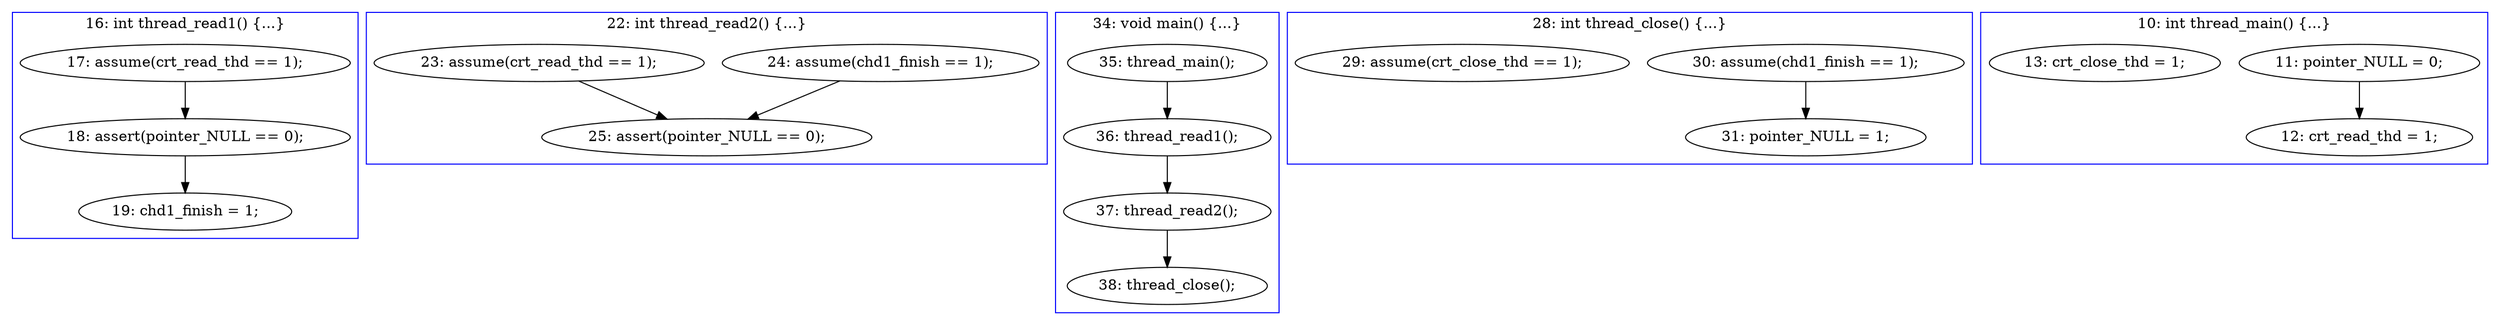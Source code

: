 digraph PartialOrder {
	compound = true
	"18: assert(pointer_NULL == 0);" -> "19: chd1_finish = 1;"
	"24: assume(chd1_finish == 1);" -> "25: assert(pointer_NULL == 0);"
	"36: thread_read1();" -> "37: thread_read2();"
	"37: thread_read2();" -> "38: thread_close();"
	"17: assume(crt_read_thd == 1);" -> "18: assert(pointer_NULL == 0);"
	"30: assume(chd1_finish == 1);" -> "31: pointer_NULL = 1;"
	"11: pointer_NULL = 0;" -> "12: crt_read_thd = 1;"
	"35: thread_main();" -> "36: thread_read1();"
	"23: assume(crt_read_thd == 1);" -> "25: assert(pointer_NULL == 0);"
	subgraph cluster1 {
		label = "10: int thread_main() {...}"
		color = blue
		"11: pointer_NULL = 0;"  [label = "11: pointer_NULL = 0;"]
		"12: crt_read_thd = 1;"  [label = "12: crt_read_thd = 1;"]
		"13: crt_close_thd = 1;"  [label = "13: crt_close_thd = 1;"]
	}
	subgraph cluster4 {
		label = "22: int thread_read2() {...}"
		color = blue
		"23: assume(crt_read_thd == 1);"  [label = "23: assume(crt_read_thd == 1);"]
		"24: assume(chd1_finish == 1);"  [label = "24: assume(chd1_finish == 1);"]
		"25: assert(pointer_NULL == 0);"  [label = "25: assert(pointer_NULL == 0);"]
	}
	subgraph cluster5 {
		label = "16: int thread_read1() {...}"
		color = blue
		"18: assert(pointer_NULL == 0);"  [label = "18: assert(pointer_NULL == 0);"]
		"19: chd1_finish = 1;"  [label = "19: chd1_finish = 1;"]
		"17: assume(crt_read_thd == 1);"  [label = "17: assume(crt_read_thd == 1);"]
	}
	subgraph cluster3 {
		label = "34: void main() {...}"
		color = blue
		"37: thread_read2();"  [label = "37: thread_read2();"]
		"35: thread_main();"  [label = "35: thread_main();"]
		"36: thread_read1();"  [label = "36: thread_read1();"]
		"38: thread_close();"  [label = "38: thread_close();"]
	}
	subgraph cluster2 {
		label = "28: int thread_close() {...}"
		color = blue
		"29: assume(crt_close_thd == 1);"  [label = "29: assume(crt_close_thd == 1);"]
		"31: pointer_NULL = 1;"  [label = "31: pointer_NULL = 1;"]
		"30: assume(chd1_finish == 1);"  [label = "30: assume(chd1_finish == 1);"]
	}
}